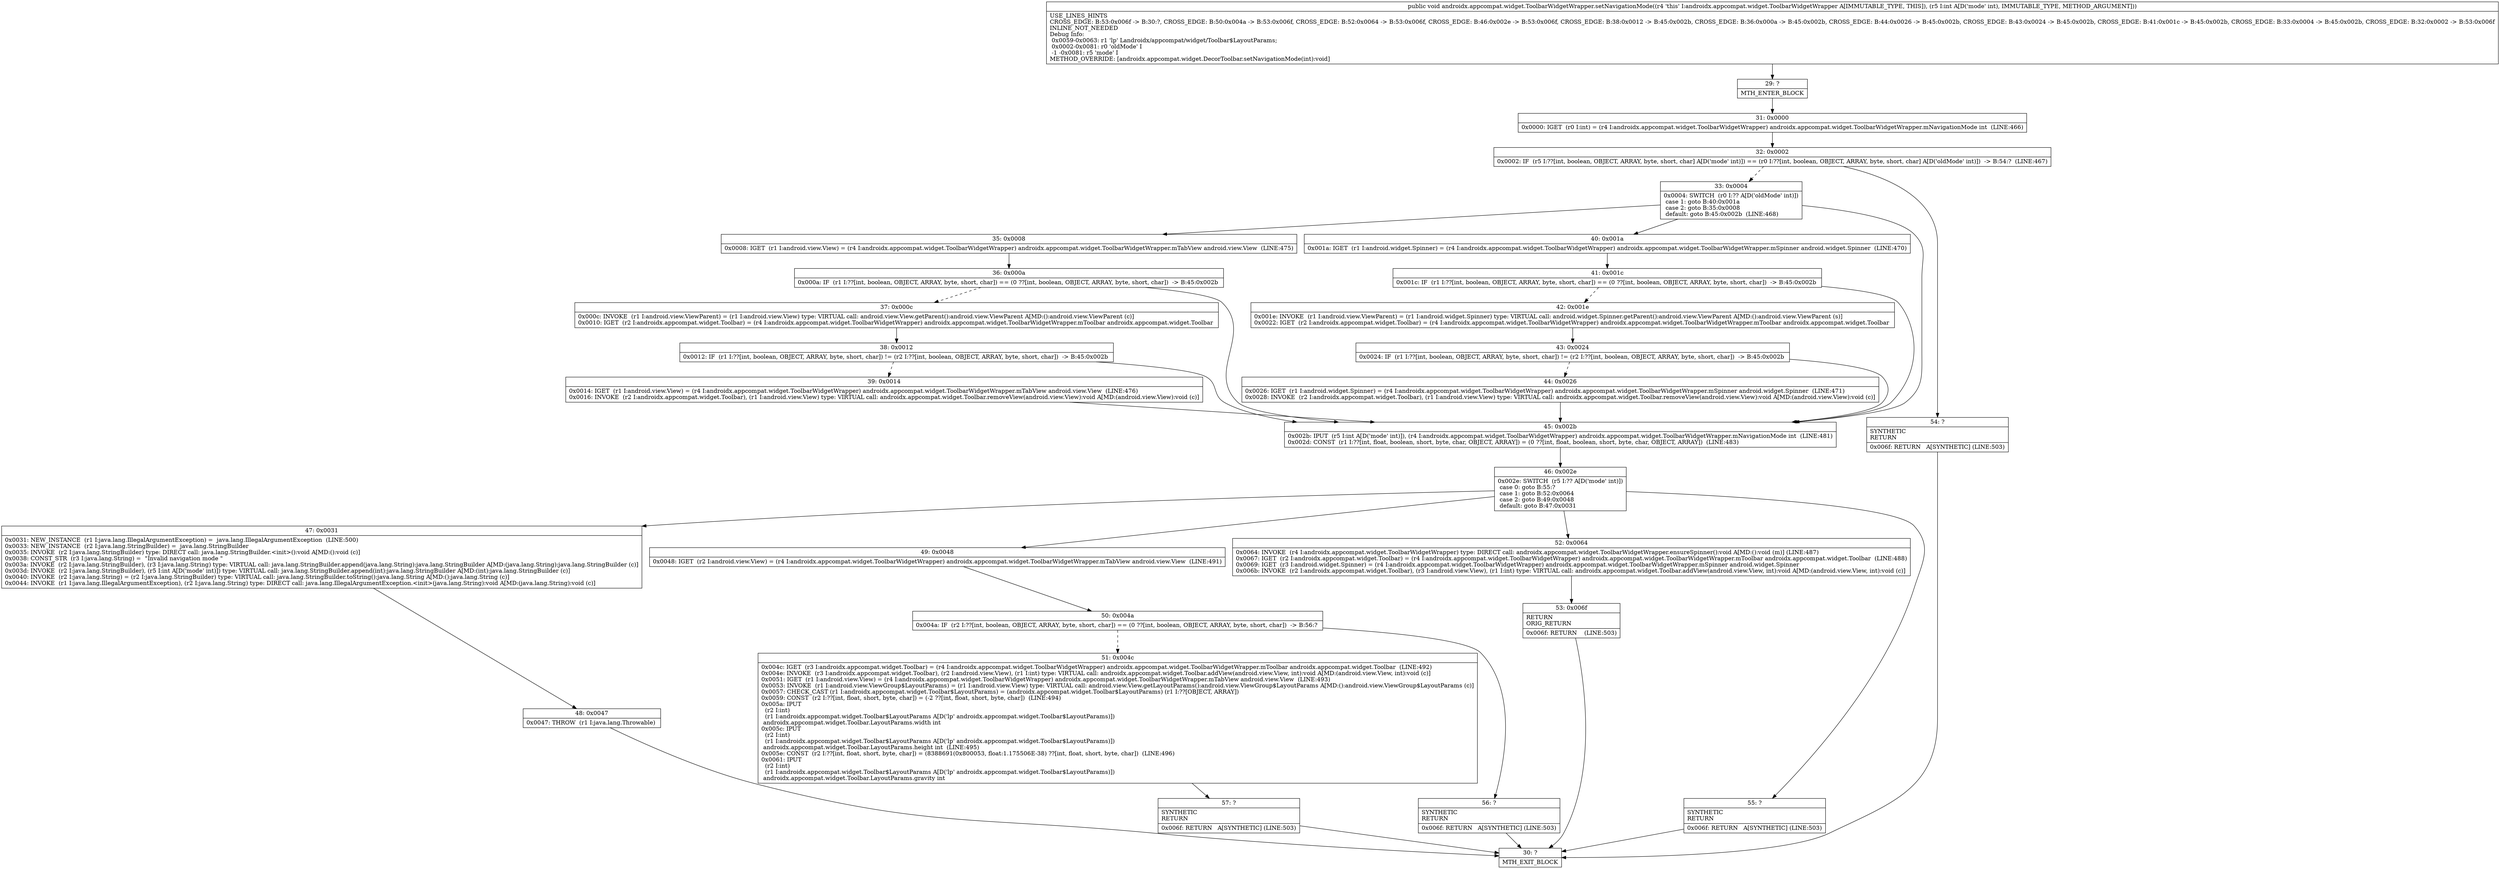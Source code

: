 digraph "CFG forandroidx.appcompat.widget.ToolbarWidgetWrapper.setNavigationMode(I)V" {
Node_29 [shape=record,label="{29\:\ ?|MTH_ENTER_BLOCK\l}"];
Node_31 [shape=record,label="{31\:\ 0x0000|0x0000: IGET  (r0 I:int) = (r4 I:androidx.appcompat.widget.ToolbarWidgetWrapper) androidx.appcompat.widget.ToolbarWidgetWrapper.mNavigationMode int  (LINE:466)\l}"];
Node_32 [shape=record,label="{32\:\ 0x0002|0x0002: IF  (r5 I:??[int, boolean, OBJECT, ARRAY, byte, short, char] A[D('mode' int)]) == (r0 I:??[int, boolean, OBJECT, ARRAY, byte, short, char] A[D('oldMode' int)])  \-\> B:54:?  (LINE:467)\l}"];
Node_33 [shape=record,label="{33\:\ 0x0004|0x0004: SWITCH  (r0 I:?? A[D('oldMode' int)])\l case 1: goto B:40:0x001a\l case 2: goto B:35:0x0008\l default: goto B:45:0x002b  (LINE:468)\l}"];
Node_35 [shape=record,label="{35\:\ 0x0008|0x0008: IGET  (r1 I:android.view.View) = (r4 I:androidx.appcompat.widget.ToolbarWidgetWrapper) androidx.appcompat.widget.ToolbarWidgetWrapper.mTabView android.view.View  (LINE:475)\l}"];
Node_36 [shape=record,label="{36\:\ 0x000a|0x000a: IF  (r1 I:??[int, boolean, OBJECT, ARRAY, byte, short, char]) == (0 ??[int, boolean, OBJECT, ARRAY, byte, short, char])  \-\> B:45:0x002b \l}"];
Node_37 [shape=record,label="{37\:\ 0x000c|0x000c: INVOKE  (r1 I:android.view.ViewParent) = (r1 I:android.view.View) type: VIRTUAL call: android.view.View.getParent():android.view.ViewParent A[MD:():android.view.ViewParent (c)]\l0x0010: IGET  (r2 I:androidx.appcompat.widget.Toolbar) = (r4 I:androidx.appcompat.widget.ToolbarWidgetWrapper) androidx.appcompat.widget.ToolbarWidgetWrapper.mToolbar androidx.appcompat.widget.Toolbar \l}"];
Node_38 [shape=record,label="{38\:\ 0x0012|0x0012: IF  (r1 I:??[int, boolean, OBJECT, ARRAY, byte, short, char]) != (r2 I:??[int, boolean, OBJECT, ARRAY, byte, short, char])  \-\> B:45:0x002b \l}"];
Node_39 [shape=record,label="{39\:\ 0x0014|0x0014: IGET  (r1 I:android.view.View) = (r4 I:androidx.appcompat.widget.ToolbarWidgetWrapper) androidx.appcompat.widget.ToolbarWidgetWrapper.mTabView android.view.View  (LINE:476)\l0x0016: INVOKE  (r2 I:androidx.appcompat.widget.Toolbar), (r1 I:android.view.View) type: VIRTUAL call: androidx.appcompat.widget.Toolbar.removeView(android.view.View):void A[MD:(android.view.View):void (c)]\l}"];
Node_40 [shape=record,label="{40\:\ 0x001a|0x001a: IGET  (r1 I:android.widget.Spinner) = (r4 I:androidx.appcompat.widget.ToolbarWidgetWrapper) androidx.appcompat.widget.ToolbarWidgetWrapper.mSpinner android.widget.Spinner  (LINE:470)\l}"];
Node_41 [shape=record,label="{41\:\ 0x001c|0x001c: IF  (r1 I:??[int, boolean, OBJECT, ARRAY, byte, short, char]) == (0 ??[int, boolean, OBJECT, ARRAY, byte, short, char])  \-\> B:45:0x002b \l}"];
Node_42 [shape=record,label="{42\:\ 0x001e|0x001e: INVOKE  (r1 I:android.view.ViewParent) = (r1 I:android.widget.Spinner) type: VIRTUAL call: android.widget.Spinner.getParent():android.view.ViewParent A[MD:():android.view.ViewParent (s)]\l0x0022: IGET  (r2 I:androidx.appcompat.widget.Toolbar) = (r4 I:androidx.appcompat.widget.ToolbarWidgetWrapper) androidx.appcompat.widget.ToolbarWidgetWrapper.mToolbar androidx.appcompat.widget.Toolbar \l}"];
Node_43 [shape=record,label="{43\:\ 0x0024|0x0024: IF  (r1 I:??[int, boolean, OBJECT, ARRAY, byte, short, char]) != (r2 I:??[int, boolean, OBJECT, ARRAY, byte, short, char])  \-\> B:45:0x002b \l}"];
Node_44 [shape=record,label="{44\:\ 0x0026|0x0026: IGET  (r1 I:android.widget.Spinner) = (r4 I:androidx.appcompat.widget.ToolbarWidgetWrapper) androidx.appcompat.widget.ToolbarWidgetWrapper.mSpinner android.widget.Spinner  (LINE:471)\l0x0028: INVOKE  (r2 I:androidx.appcompat.widget.Toolbar), (r1 I:android.view.View) type: VIRTUAL call: androidx.appcompat.widget.Toolbar.removeView(android.view.View):void A[MD:(android.view.View):void (c)]\l}"];
Node_45 [shape=record,label="{45\:\ 0x002b|0x002b: IPUT  (r5 I:int A[D('mode' int)]), (r4 I:androidx.appcompat.widget.ToolbarWidgetWrapper) androidx.appcompat.widget.ToolbarWidgetWrapper.mNavigationMode int  (LINE:481)\l0x002d: CONST  (r1 I:??[int, float, boolean, short, byte, char, OBJECT, ARRAY]) = (0 ??[int, float, boolean, short, byte, char, OBJECT, ARRAY])  (LINE:483)\l}"];
Node_46 [shape=record,label="{46\:\ 0x002e|0x002e: SWITCH  (r5 I:?? A[D('mode' int)])\l case 0: goto B:55:?\l case 1: goto B:52:0x0064\l case 2: goto B:49:0x0048\l default: goto B:47:0x0031 \l}"];
Node_47 [shape=record,label="{47\:\ 0x0031|0x0031: NEW_INSTANCE  (r1 I:java.lang.IllegalArgumentException) =  java.lang.IllegalArgumentException  (LINE:500)\l0x0033: NEW_INSTANCE  (r2 I:java.lang.StringBuilder) =  java.lang.StringBuilder \l0x0035: INVOKE  (r2 I:java.lang.StringBuilder) type: DIRECT call: java.lang.StringBuilder.\<init\>():void A[MD:():void (c)]\l0x0038: CONST_STR  (r3 I:java.lang.String) =  \"Invalid navigation mode \" \l0x003a: INVOKE  (r2 I:java.lang.StringBuilder), (r3 I:java.lang.String) type: VIRTUAL call: java.lang.StringBuilder.append(java.lang.String):java.lang.StringBuilder A[MD:(java.lang.String):java.lang.StringBuilder (c)]\l0x003d: INVOKE  (r2 I:java.lang.StringBuilder), (r5 I:int A[D('mode' int)]) type: VIRTUAL call: java.lang.StringBuilder.append(int):java.lang.StringBuilder A[MD:(int):java.lang.StringBuilder (c)]\l0x0040: INVOKE  (r2 I:java.lang.String) = (r2 I:java.lang.StringBuilder) type: VIRTUAL call: java.lang.StringBuilder.toString():java.lang.String A[MD:():java.lang.String (c)]\l0x0044: INVOKE  (r1 I:java.lang.IllegalArgumentException), (r2 I:java.lang.String) type: DIRECT call: java.lang.IllegalArgumentException.\<init\>(java.lang.String):void A[MD:(java.lang.String):void (c)]\l}"];
Node_48 [shape=record,label="{48\:\ 0x0047|0x0047: THROW  (r1 I:java.lang.Throwable) \l}"];
Node_30 [shape=record,label="{30\:\ ?|MTH_EXIT_BLOCK\l}"];
Node_49 [shape=record,label="{49\:\ 0x0048|0x0048: IGET  (r2 I:android.view.View) = (r4 I:androidx.appcompat.widget.ToolbarWidgetWrapper) androidx.appcompat.widget.ToolbarWidgetWrapper.mTabView android.view.View  (LINE:491)\l}"];
Node_50 [shape=record,label="{50\:\ 0x004a|0x004a: IF  (r2 I:??[int, boolean, OBJECT, ARRAY, byte, short, char]) == (0 ??[int, boolean, OBJECT, ARRAY, byte, short, char])  \-\> B:56:? \l}"];
Node_51 [shape=record,label="{51\:\ 0x004c|0x004c: IGET  (r3 I:androidx.appcompat.widget.Toolbar) = (r4 I:androidx.appcompat.widget.ToolbarWidgetWrapper) androidx.appcompat.widget.ToolbarWidgetWrapper.mToolbar androidx.appcompat.widget.Toolbar  (LINE:492)\l0x004e: INVOKE  (r3 I:androidx.appcompat.widget.Toolbar), (r2 I:android.view.View), (r1 I:int) type: VIRTUAL call: androidx.appcompat.widget.Toolbar.addView(android.view.View, int):void A[MD:(android.view.View, int):void (c)]\l0x0051: IGET  (r1 I:android.view.View) = (r4 I:androidx.appcompat.widget.ToolbarWidgetWrapper) androidx.appcompat.widget.ToolbarWidgetWrapper.mTabView android.view.View  (LINE:493)\l0x0053: INVOKE  (r1 I:android.view.ViewGroup$LayoutParams) = (r1 I:android.view.View) type: VIRTUAL call: android.view.View.getLayoutParams():android.view.ViewGroup$LayoutParams A[MD:():android.view.ViewGroup$LayoutParams (c)]\l0x0057: CHECK_CAST (r1 I:androidx.appcompat.widget.Toolbar$LayoutParams) = (androidx.appcompat.widget.Toolbar$LayoutParams) (r1 I:??[OBJECT, ARRAY]) \l0x0059: CONST  (r2 I:??[int, float, short, byte, char]) = (\-2 ??[int, float, short, byte, char])  (LINE:494)\l0x005a: IPUT  \l  (r2 I:int)\l  (r1 I:androidx.appcompat.widget.Toolbar$LayoutParams A[D('lp' androidx.appcompat.widget.Toolbar$LayoutParams)])\l androidx.appcompat.widget.Toolbar.LayoutParams.width int \l0x005c: IPUT  \l  (r2 I:int)\l  (r1 I:androidx.appcompat.widget.Toolbar$LayoutParams A[D('lp' androidx.appcompat.widget.Toolbar$LayoutParams)])\l androidx.appcompat.widget.Toolbar.LayoutParams.height int  (LINE:495)\l0x005e: CONST  (r2 I:??[int, float, short, byte, char]) = (8388691(0x800053, float:1.175506E\-38) ??[int, float, short, byte, char])  (LINE:496)\l0x0061: IPUT  \l  (r2 I:int)\l  (r1 I:androidx.appcompat.widget.Toolbar$LayoutParams A[D('lp' androidx.appcompat.widget.Toolbar$LayoutParams)])\l androidx.appcompat.widget.Toolbar.LayoutParams.gravity int \l}"];
Node_57 [shape=record,label="{57\:\ ?|SYNTHETIC\lRETURN\l|0x006f: RETURN   A[SYNTHETIC] (LINE:503)\l}"];
Node_56 [shape=record,label="{56\:\ ?|SYNTHETIC\lRETURN\l|0x006f: RETURN   A[SYNTHETIC] (LINE:503)\l}"];
Node_52 [shape=record,label="{52\:\ 0x0064|0x0064: INVOKE  (r4 I:androidx.appcompat.widget.ToolbarWidgetWrapper) type: DIRECT call: androidx.appcompat.widget.ToolbarWidgetWrapper.ensureSpinner():void A[MD:():void (m)] (LINE:487)\l0x0067: IGET  (r2 I:androidx.appcompat.widget.Toolbar) = (r4 I:androidx.appcompat.widget.ToolbarWidgetWrapper) androidx.appcompat.widget.ToolbarWidgetWrapper.mToolbar androidx.appcompat.widget.Toolbar  (LINE:488)\l0x0069: IGET  (r3 I:android.widget.Spinner) = (r4 I:androidx.appcompat.widget.ToolbarWidgetWrapper) androidx.appcompat.widget.ToolbarWidgetWrapper.mSpinner android.widget.Spinner \l0x006b: INVOKE  (r2 I:androidx.appcompat.widget.Toolbar), (r3 I:android.view.View), (r1 I:int) type: VIRTUAL call: androidx.appcompat.widget.Toolbar.addView(android.view.View, int):void A[MD:(android.view.View, int):void (c)]\l}"];
Node_53 [shape=record,label="{53\:\ 0x006f|RETURN\lORIG_RETURN\l|0x006f: RETURN    (LINE:503)\l}"];
Node_55 [shape=record,label="{55\:\ ?|SYNTHETIC\lRETURN\l|0x006f: RETURN   A[SYNTHETIC] (LINE:503)\l}"];
Node_54 [shape=record,label="{54\:\ ?|SYNTHETIC\lRETURN\l|0x006f: RETURN   A[SYNTHETIC] (LINE:503)\l}"];
MethodNode[shape=record,label="{public void androidx.appcompat.widget.ToolbarWidgetWrapper.setNavigationMode((r4 'this' I:androidx.appcompat.widget.ToolbarWidgetWrapper A[IMMUTABLE_TYPE, THIS]), (r5 I:int A[D('mode' int), IMMUTABLE_TYPE, METHOD_ARGUMENT]))  | USE_LINES_HINTS\lCROSS_EDGE: B:53:0x006f \-\> B:30:?, CROSS_EDGE: B:50:0x004a \-\> B:53:0x006f, CROSS_EDGE: B:52:0x0064 \-\> B:53:0x006f, CROSS_EDGE: B:46:0x002e \-\> B:53:0x006f, CROSS_EDGE: B:38:0x0012 \-\> B:45:0x002b, CROSS_EDGE: B:36:0x000a \-\> B:45:0x002b, CROSS_EDGE: B:44:0x0026 \-\> B:45:0x002b, CROSS_EDGE: B:43:0x0024 \-\> B:45:0x002b, CROSS_EDGE: B:41:0x001c \-\> B:45:0x002b, CROSS_EDGE: B:33:0x0004 \-\> B:45:0x002b, CROSS_EDGE: B:32:0x0002 \-\> B:53:0x006f\lINLINE_NOT_NEEDED\lDebug Info:\l  0x0059\-0x0063: r1 'lp' Landroidx\/appcompat\/widget\/Toolbar$LayoutParams;\l  0x0002\-0x0081: r0 'oldMode' I\l  \-1 \-0x0081: r5 'mode' I\lMETHOD_OVERRIDE: [androidx.appcompat.widget.DecorToolbar.setNavigationMode(int):void]\l}"];
MethodNode -> Node_29;Node_29 -> Node_31;
Node_31 -> Node_32;
Node_32 -> Node_33[style=dashed];
Node_32 -> Node_54;
Node_33 -> Node_35;
Node_33 -> Node_40;
Node_33 -> Node_45;
Node_35 -> Node_36;
Node_36 -> Node_37[style=dashed];
Node_36 -> Node_45;
Node_37 -> Node_38;
Node_38 -> Node_39[style=dashed];
Node_38 -> Node_45;
Node_39 -> Node_45;
Node_40 -> Node_41;
Node_41 -> Node_42[style=dashed];
Node_41 -> Node_45;
Node_42 -> Node_43;
Node_43 -> Node_44[style=dashed];
Node_43 -> Node_45;
Node_44 -> Node_45;
Node_45 -> Node_46;
Node_46 -> Node_47;
Node_46 -> Node_49;
Node_46 -> Node_52;
Node_46 -> Node_55;
Node_47 -> Node_48;
Node_48 -> Node_30;
Node_49 -> Node_50;
Node_50 -> Node_51[style=dashed];
Node_50 -> Node_56;
Node_51 -> Node_57;
Node_57 -> Node_30;
Node_56 -> Node_30;
Node_52 -> Node_53;
Node_53 -> Node_30;
Node_55 -> Node_30;
Node_54 -> Node_30;
}

